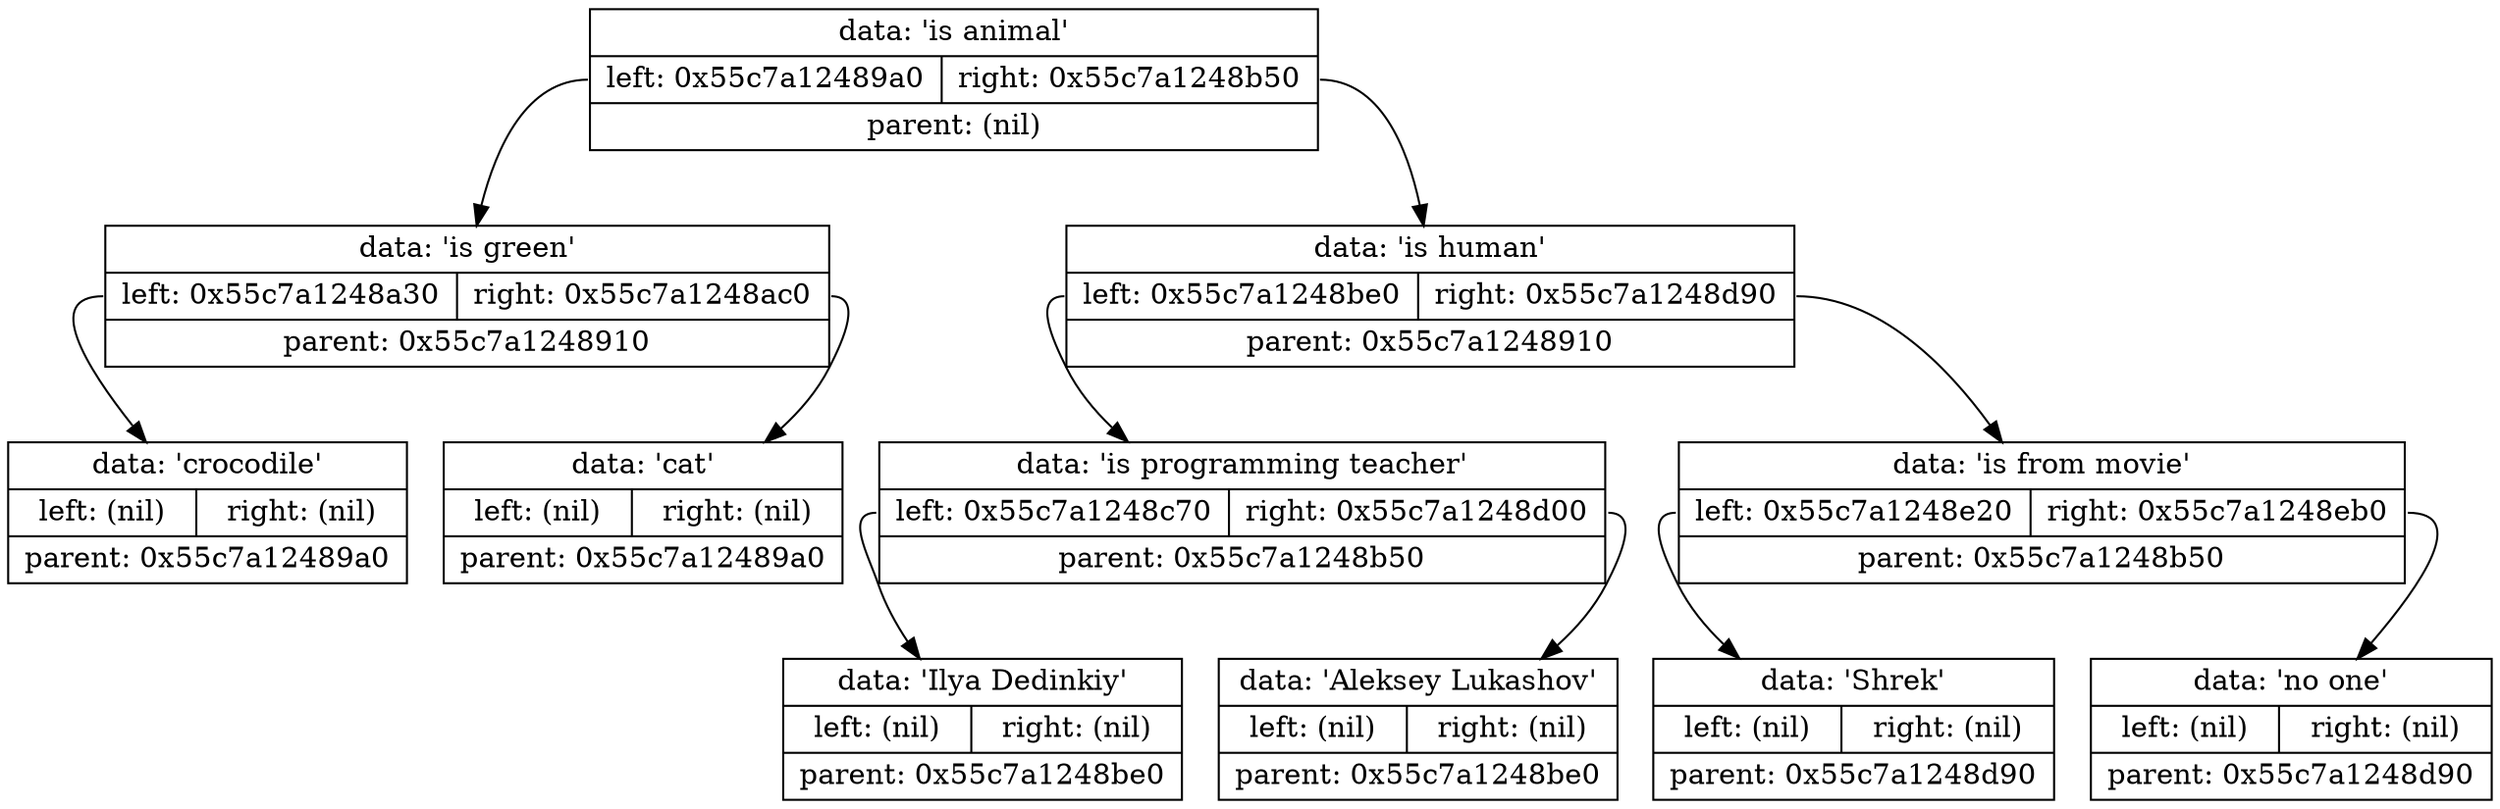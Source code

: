 digraph dump
{
	node0x55c7a1248910 [shape = "record", label = "{<f1>data: 'is animal'|{<f2>left: 0x55c7a12489a0|<f3>right: 0x55c7a1248b50}|<f4>parent: (nil)}"];
	node0x55c7a12489a0 [shape = "record", label = "{<f1>data: 'is green'|{<f2>left: 0x55c7a1248a30|<f3>right: 0x55c7a1248ac0}|<f4>parent: 0x55c7a1248910}"];
	node0x55c7a1248a30 [shape = "record", label = "{<f1>data: 'crocodile'|{<f2>left: (nil)|<f3>right: (nil)}|<f4>parent: 0x55c7a12489a0}"];
	node0x55c7a12489a0:f2 -> node0x55c7a1248a30
	node0x55c7a1248ac0 [shape = "record", label = "{<f1>data: 'cat'|{<f2>left: (nil)|<f3>right: (nil)}|<f4>parent: 0x55c7a12489a0}"];
	node0x55c7a12489a0:f3 -> node0x55c7a1248ac0
	node0x55c7a1248910:f2 -> node0x55c7a12489a0
	node0x55c7a1248b50 [shape = "record", label = "{<f1>data: 'is human'|{<f2>left: 0x55c7a1248be0|<f3>right: 0x55c7a1248d90}|<f4>parent: 0x55c7a1248910}"];
	node0x55c7a1248be0 [shape = "record", label = "{<f1>data: 'is programming teacher'|{<f2>left: 0x55c7a1248c70|<f3>right: 0x55c7a1248d00}|<f4>parent: 0x55c7a1248b50}"];
	node0x55c7a1248c70 [shape = "record", label = "{<f1>data: 'Ilya Dedinkiy'|{<f2>left: (nil)|<f3>right: (nil)}|<f4>parent: 0x55c7a1248be0}"];
	node0x55c7a1248be0:f2 -> node0x55c7a1248c70
	node0x55c7a1248d00 [shape = "record", label = "{<f1>data: 'Aleksey Lukashov'|{<f2>left: (nil)|<f3>right: (nil)}|<f4>parent: 0x55c7a1248be0}"];
	node0x55c7a1248be0:f3 -> node0x55c7a1248d00
	node0x55c7a1248b50:f2 -> node0x55c7a1248be0
	node0x55c7a1248d90 [shape = "record", label = "{<f1>data: 'is from movie'|{<f2>left: 0x55c7a1248e20|<f3>right: 0x55c7a1248eb0}|<f4>parent: 0x55c7a1248b50}"];
	node0x55c7a1248e20 [shape = "record", label = "{<f1>data: 'Shrek'|{<f2>left: (nil)|<f3>right: (nil)}|<f4>parent: 0x55c7a1248d90}"];
	node0x55c7a1248d90:f2 -> node0x55c7a1248e20
	node0x55c7a1248eb0 [shape = "record", label = "{<f1>data: 'no one'|{<f2>left: (nil)|<f3>right: (nil)}|<f4>parent: 0x55c7a1248d90}"];
	node0x55c7a1248d90:f3 -> node0x55c7a1248eb0
	node0x55c7a1248b50:f3 -> node0x55c7a1248d90
	node0x55c7a1248910:f3 -> node0x55c7a1248b50

}
